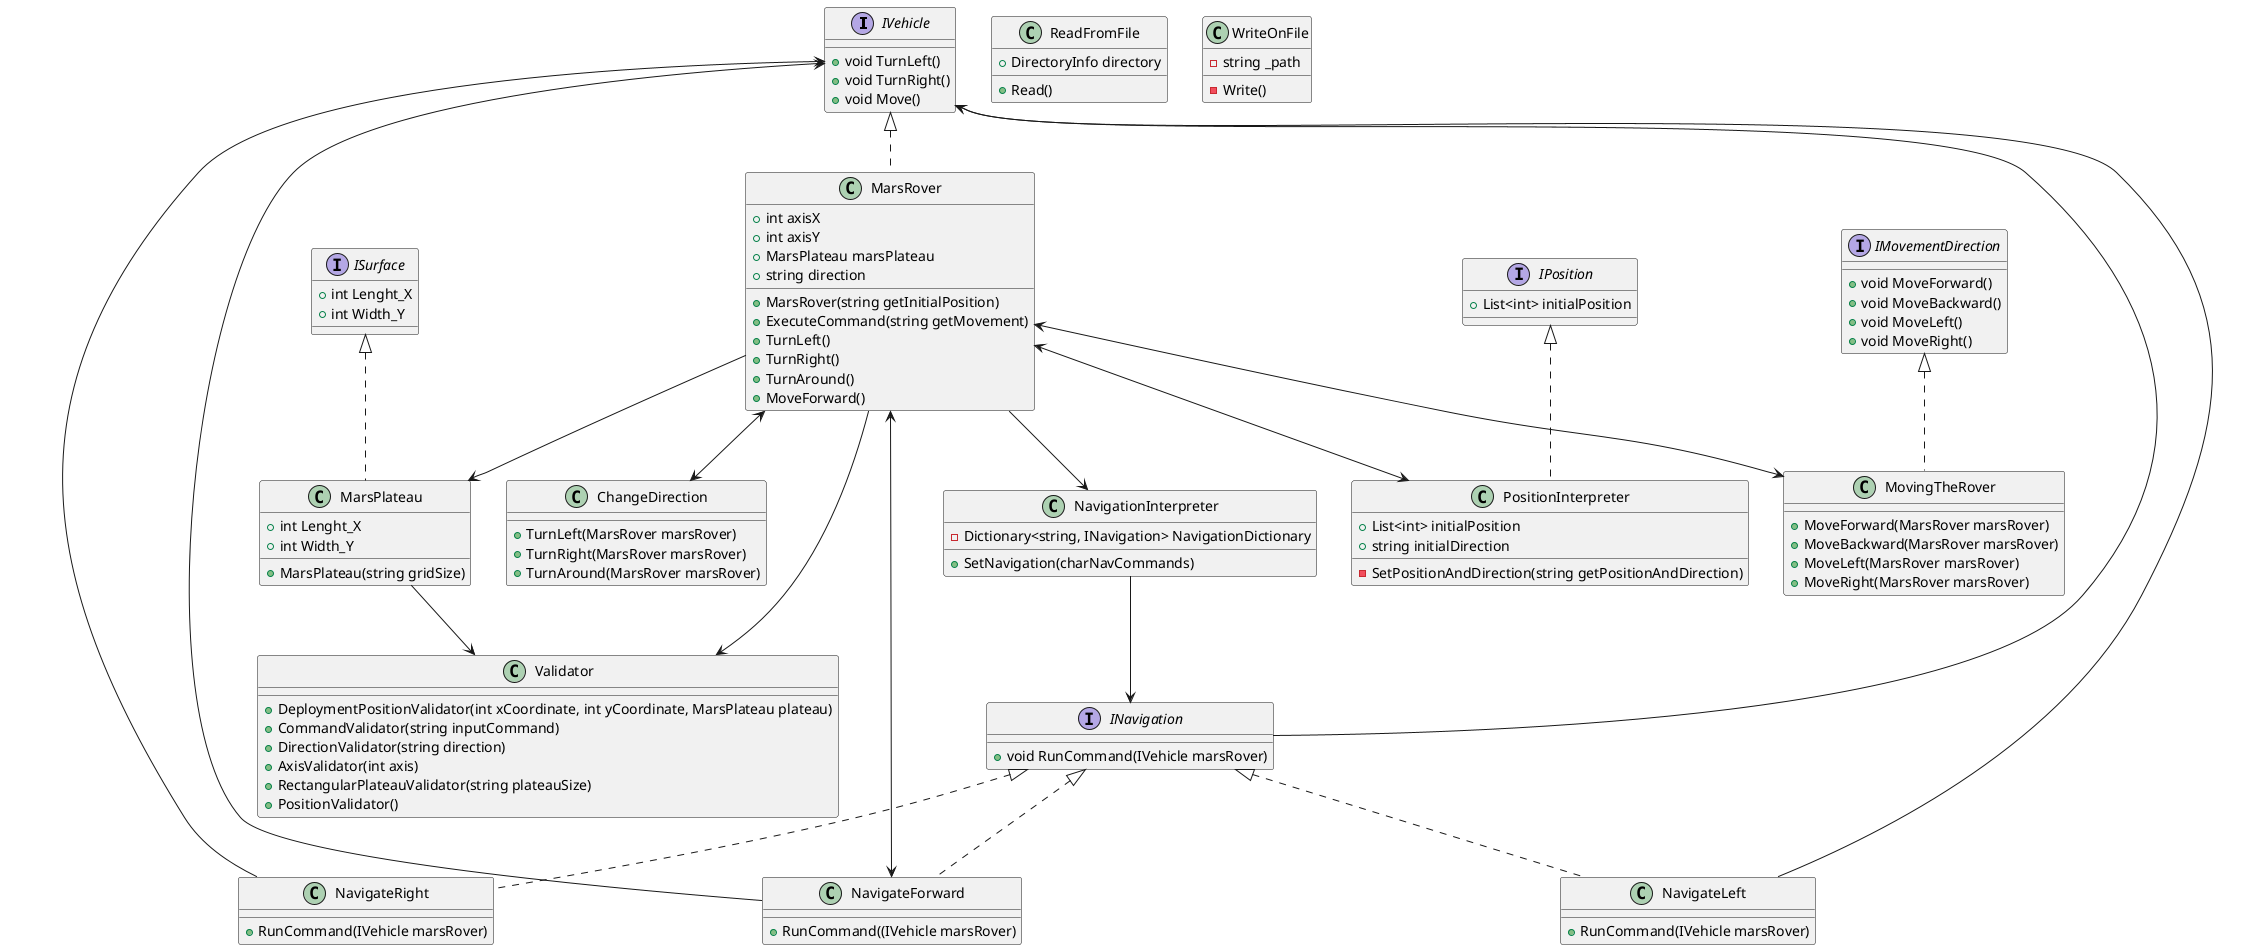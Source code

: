﻿@startuml "MarsRover-Kata-UML.png"

interface IVehicle
{
+ void TurnLeft()
+ void TurnRight()
+ void Move()
}

interface ISurface
{
+ int Lenght_X
+ int Width_Y
}

interface IPosition
{
+ List<int> initialPosition
}

interface INavigation
{
+ void RunCommand(IVehicle marsRover)
}

interface IMovementDirection
{
+ void MoveForward()
+ void MoveBackward()
+ void MoveLeft()
+ void MoveRight()
}

class MarsRover implements IVehicle
{
+ int axisX
+ int axisY
+ MarsPlateau marsPlateau
+ string direction
+ MarsRover(string getInitialPosition)
+ ExecuteCommand(string getMovement)
+ TurnLeft()
+ TurnRight()
+ TurnAround()
+ MoveForward()
}
class MarsPlateau implements ISurface
{
+ int Lenght_X
+ int Width_Y
+ MarsPlateau(string gridSize)
}
class NavigateLeft implements INavigation
{
+ RunCommand(IVehicle marsRover)
}

class NavigateRight implements INavigation
{
+ RunCommand(IVehicle marsRover)
}
class PositionInterpreter implements IPosition
{
+ List<int> initialPosition
+ string initialDirection
- SetPositionAndDirection(string getPositionAndDirection)
}
class NavigateForward implements INavigation
{
+ RunCommand((IVehicle marsRover)
}
class NavigationInterpreter
{
- Dictionary<string, INavigation> NavigationDictionary
+ SetNavigation(charNavCommands)
}
class ChangeDirection
{
+ TurnLeft(MarsRover marsRover)
+ TurnRight(MarsRover marsRover)
+ TurnAround(MarsRover marsRover)
}

class MovingTheRover implements IMovementDirection
{
+ MoveForward(MarsRover marsRover)
+ MoveBackward(MarsRover marsRover)
+ MoveLeft(MarsRover marsRover)
+ MoveRight(MarsRover marsRover)
}
class Validator
{
+ DeploymentPositionValidator(int xCoordinate, int yCoordinate, MarsPlateau plateau)
+ CommandValidator(string inputCommand)
+ DirectionValidator(string direction)
+ AxisValidator(int axis)
+ RectangularPlateauValidator(string plateauSize)
+ PositionValidator()
}

class ReadFromFile
{
+ DirectoryInfo directory
+ Read()
}
class WriteOnFile
{
- string _path
- Write()
}
INavigation --> IVehicle
MarsRover <--> ChangeDirection
MarsRover <--> MovingTheRover
MarsRover <--> NavigateForward
MarsRover <--> PositionInterpreter
MarsRover --> MarsPlateau
MarsRover --> NavigationInterpreter
MarsRover --> Validator


NavigateLeft --> IVehicle
NavigateRight --> IVehicle
NavigateForward --> IVehicle

NavigationInterpreter --> INavigation

MarsPlateau --> Validator


@enduml